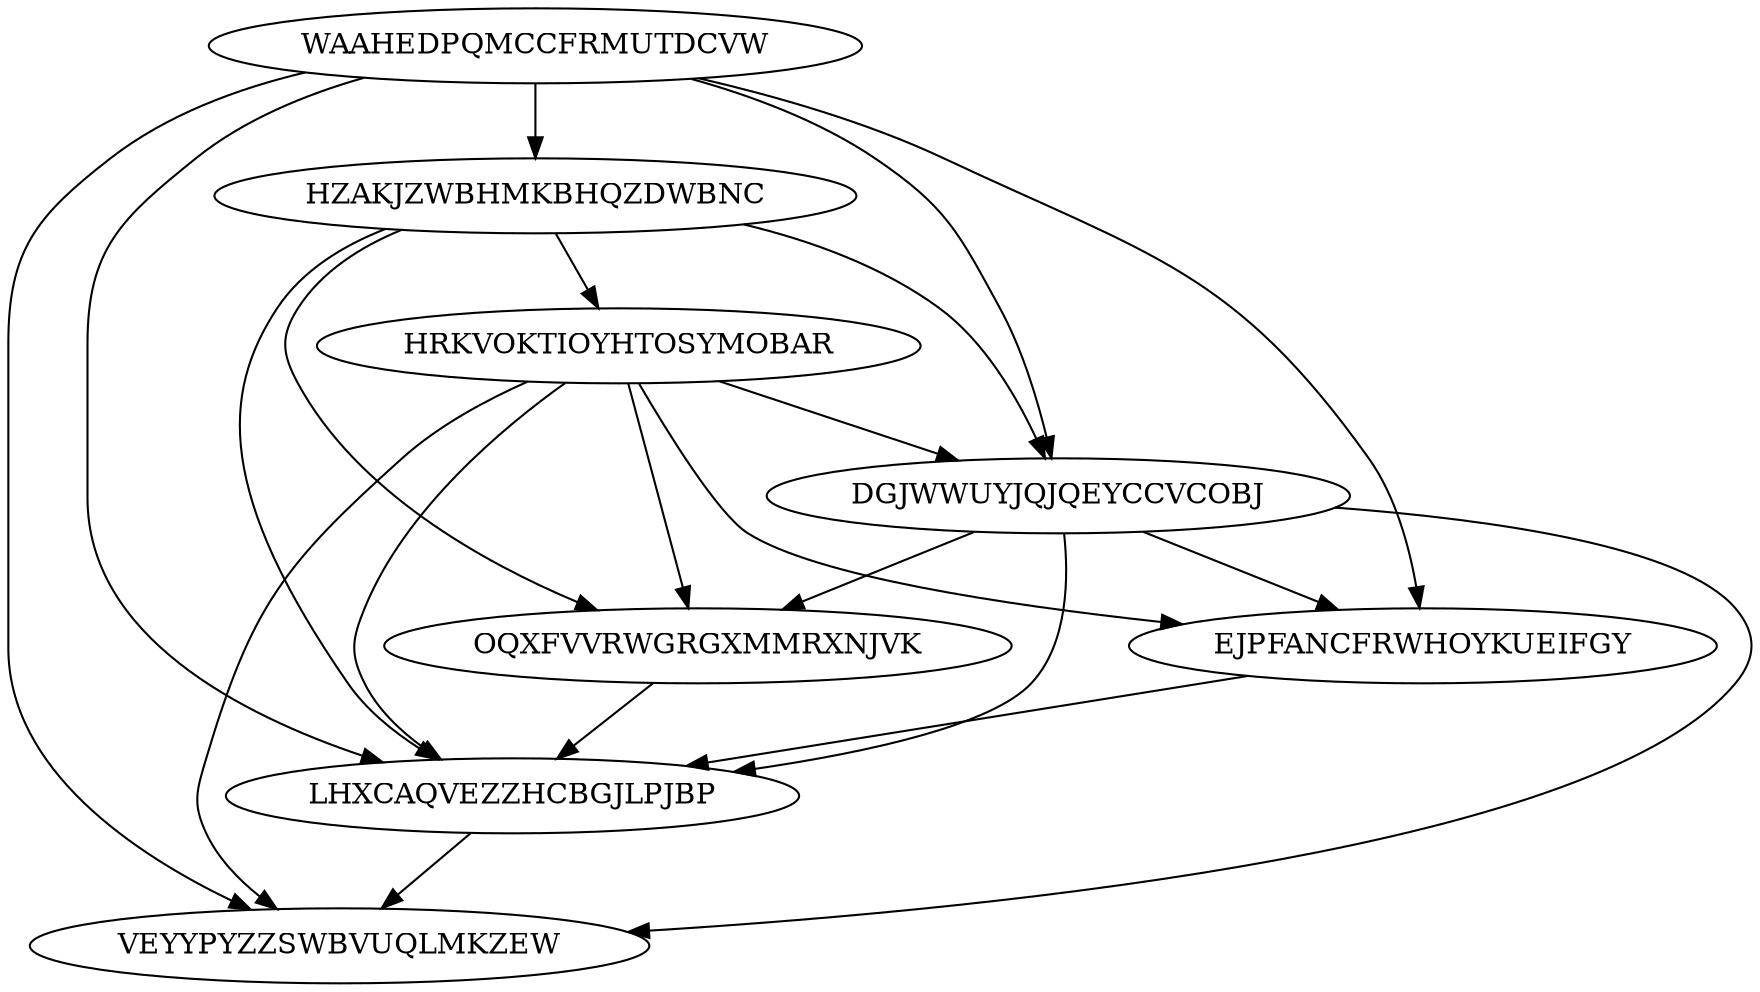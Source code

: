 digraph "N8M21" {
	WAAHEDPQMCCFRMUTDCVW			[Weight=12, Start=0, Processor=1];
	HZAKJZWBHMKBHQZDWBNC			[Weight=18, Start=12, Processor=1];
	HRKVOKTIOYHTOSYMOBAR			[Weight=20, Start=30, Processor=1];
	DGJWWUYJQJQEYCCVCOBJ			[Weight=19, Start=50, Processor=1];
	OQXFVVRWGRGXMMRXNJVK			[Weight=18, Start=69, Processor=1];
	EJPFANCFRWHOYKUEIFGY			[Weight=18, Start=80, Processor=2];
	LHXCAQVEZZHCBGJLPJBP			[Weight=15, Start=102, Processor=2];
	VEYYPYZZSWBVUQLMKZEW			[Weight=11, Start=117, Processor=2];
	WAAHEDPQMCCFRMUTDCVW -> LHXCAQVEZZHCBGJLPJBP		[Weight=17];
	HRKVOKTIOYHTOSYMOBAR -> OQXFVVRWGRGXMMRXNJVK		[Weight=10];
	HRKVOKTIOYHTOSYMOBAR -> LHXCAQVEZZHCBGJLPJBP		[Weight=10];
	HRKVOKTIOYHTOSYMOBAR -> EJPFANCFRWHOYKUEIFGY		[Weight=12];
	WAAHEDPQMCCFRMUTDCVW -> VEYYPYZZSWBVUQLMKZEW		[Weight=16];
	WAAHEDPQMCCFRMUTDCVW -> EJPFANCFRWHOYKUEIFGY		[Weight=12];
	WAAHEDPQMCCFRMUTDCVW -> HZAKJZWBHMKBHQZDWBNC		[Weight=15];
	HZAKJZWBHMKBHQZDWBNC -> HRKVOKTIOYHTOSYMOBAR		[Weight=17];
	HRKVOKTIOYHTOSYMOBAR -> DGJWWUYJQJQEYCCVCOBJ		[Weight=13];
	DGJWWUYJQJQEYCCVCOBJ -> LHXCAQVEZZHCBGJLPJBP		[Weight=16];
	DGJWWUYJQJQEYCCVCOBJ -> EJPFANCFRWHOYKUEIFGY		[Weight=11];
	HZAKJZWBHMKBHQZDWBNC -> DGJWWUYJQJQEYCCVCOBJ		[Weight=15];
	EJPFANCFRWHOYKUEIFGY -> LHXCAQVEZZHCBGJLPJBP		[Weight=18];
	DGJWWUYJQJQEYCCVCOBJ -> VEYYPYZZSWBVUQLMKZEW		[Weight=15];
	OQXFVVRWGRGXMMRXNJVK -> LHXCAQVEZZHCBGJLPJBP		[Weight=15];
	LHXCAQVEZZHCBGJLPJBP -> VEYYPYZZSWBVUQLMKZEW		[Weight=13];
	HRKVOKTIOYHTOSYMOBAR -> VEYYPYZZSWBVUQLMKZEW		[Weight=18];
	HZAKJZWBHMKBHQZDWBNC -> LHXCAQVEZZHCBGJLPJBP		[Weight=11];
	HZAKJZWBHMKBHQZDWBNC -> OQXFVVRWGRGXMMRXNJVK		[Weight=20];
	WAAHEDPQMCCFRMUTDCVW -> DGJWWUYJQJQEYCCVCOBJ		[Weight=14];
	DGJWWUYJQJQEYCCVCOBJ -> OQXFVVRWGRGXMMRXNJVK		[Weight=16];
}
